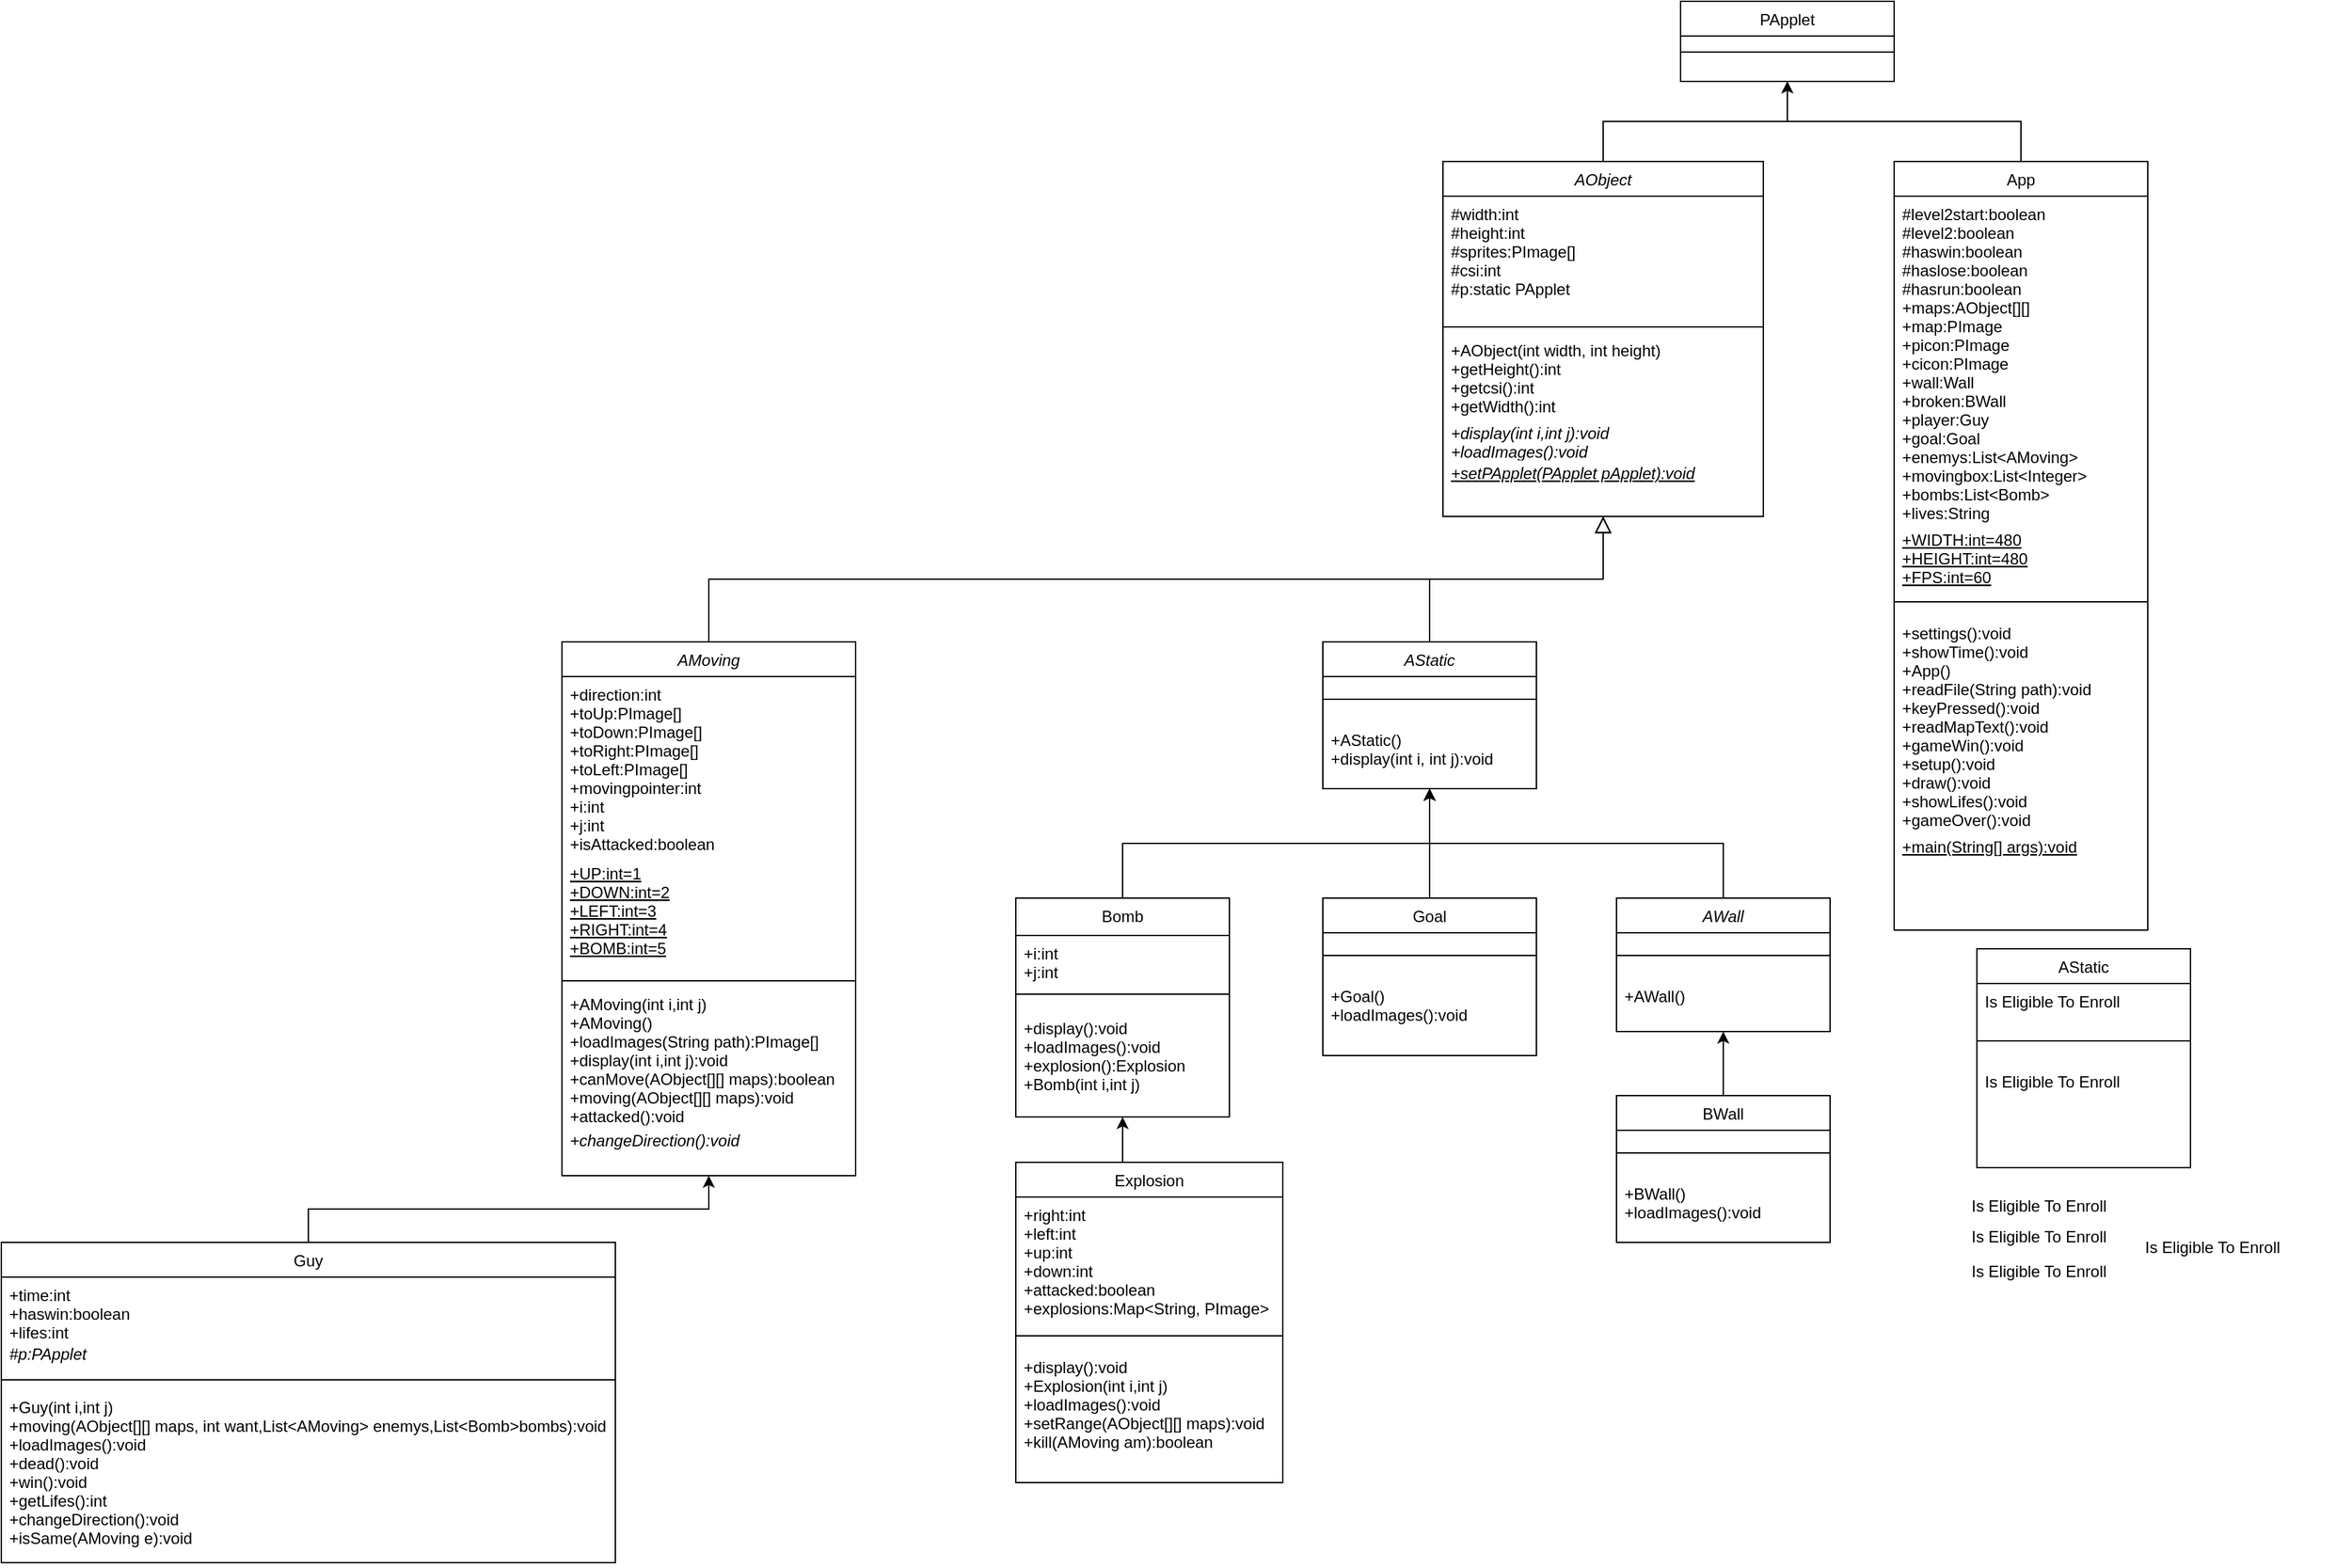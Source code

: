 <mxfile version="15.6.5" type="github">
  <diagram id="C5RBs43oDa-KdzZeNtuy" name="Page-1">
    <mxGraphModel dx="2208" dy="367" grid="1" gridSize="10" guides="1" tooltips="1" connect="1" arrows="1" fold="1" page="1" pageScale="1" pageWidth="827" pageHeight="1169" math="0" shadow="0">
      <root>
        <mxCell id="WIyWlLk6GJQsqaUBKTNV-0" />
        <mxCell id="WIyWlLk6GJQsqaUBKTNV-1" parent="WIyWlLk6GJQsqaUBKTNV-0" />
        <mxCell id="zkfFHV4jXpPFQw0GAbJ--0" value="AObject" style="swimlane;fontStyle=2;align=center;verticalAlign=top;childLayout=stackLayout;horizontal=1;startSize=26;horizontalStack=0;resizeParent=1;resizeLast=0;collapsible=1;marginBottom=0;rounded=0;shadow=0;strokeWidth=1;" parent="WIyWlLk6GJQsqaUBKTNV-1" vertex="1">
          <mxGeometry x="170" y="150" width="240" height="266" as="geometry">
            <mxRectangle x="230" y="140" width="160" height="26" as="alternateBounds" />
          </mxGeometry>
        </mxCell>
        <mxCell id="zkfFHV4jXpPFQw0GAbJ--1" value="#width:int&#xa;#height:int&#xa;#sprites:PImage[]&#xa;#csi:int&#xa;#p:static PApplet" style="text;align=left;verticalAlign=top;spacingLeft=4;spacingRight=4;overflow=hidden;rotatable=0;points=[[0,0.5],[1,0.5]];portConstraint=eastwest;" parent="zkfFHV4jXpPFQw0GAbJ--0" vertex="1">
          <mxGeometry y="26" width="240" height="94" as="geometry" />
        </mxCell>
        <mxCell id="zkfFHV4jXpPFQw0GAbJ--4" value="" style="line;html=1;strokeWidth=1;align=left;verticalAlign=middle;spacingTop=-1;spacingLeft=3;spacingRight=3;rotatable=0;labelPosition=right;points=[];portConstraint=eastwest;" parent="zkfFHV4jXpPFQw0GAbJ--0" vertex="1">
          <mxGeometry y="120" width="240" height="8" as="geometry" />
        </mxCell>
        <mxCell id="zkfFHV4jXpPFQw0GAbJ--5" value="+AObject(int width, int height)&#xa;+getHeight():int&#xa;+getcsi():int&#xa;+getWidth():int" style="text;align=left;verticalAlign=top;spacingLeft=4;spacingRight=4;overflow=hidden;rotatable=0;points=[[0,0.5],[1,0.5]];portConstraint=eastwest;fontStyle=0" parent="zkfFHV4jXpPFQw0GAbJ--0" vertex="1">
          <mxGeometry y="128" width="240" height="62" as="geometry" />
        </mxCell>
        <mxCell id="JcemOZPu-syWpNTQnQ00-8" value="+display(int i,int j):void&#xa;+loadImages():void" style="text;align=left;verticalAlign=top;spacingLeft=4;spacingRight=4;overflow=hidden;rotatable=0;points=[[0,0.5],[1,0.5]];portConstraint=eastwest;fontStyle=2" parent="zkfFHV4jXpPFQw0GAbJ--0" vertex="1">
          <mxGeometry y="190" width="240" height="30" as="geometry" />
        </mxCell>
        <mxCell id="JcemOZPu-syWpNTQnQ00-11" value="+setPApplet(PApplet pApplet):void" style="text;align=left;verticalAlign=top;spacingLeft=4;spacingRight=4;overflow=hidden;rotatable=0;points=[[0,0.5],[1,0.5]];portConstraint=eastwest;fontStyle=6" parent="zkfFHV4jXpPFQw0GAbJ--0" vertex="1">
          <mxGeometry y="220" width="240" height="26" as="geometry" />
        </mxCell>
        <mxCell id="zkfFHV4jXpPFQw0GAbJ--6" value="AMoving" style="swimlane;fontStyle=2;align=center;verticalAlign=top;childLayout=stackLayout;horizontal=1;startSize=26;horizontalStack=0;resizeParent=1;resizeLast=0;collapsible=1;marginBottom=0;rounded=0;shadow=0;strokeWidth=1;" parent="WIyWlLk6GJQsqaUBKTNV-1" vertex="1">
          <mxGeometry x="-490" y="510" width="220" height="400" as="geometry">
            <mxRectangle x="130" y="380" width="160" height="26" as="alternateBounds" />
          </mxGeometry>
        </mxCell>
        <mxCell id="zkfFHV4jXpPFQw0GAbJ--7" value="+direction:int&#xa;+toUp:PImage[]&#xa;+toDown:PImage[]&#xa;+toRight:PImage[]&#xa;+toLeft:PImage[]&#xa;+movingpointer:int&#xa;+i:int&#xa;+j:int&#xa;+isAttacked:boolean&#xa;&#xa;" style="text;align=left;verticalAlign=top;spacingLeft=4;spacingRight=4;overflow=hidden;rotatable=0;points=[[0,0.5],[1,0.5]];portConstraint=eastwest;" parent="zkfFHV4jXpPFQw0GAbJ--6" vertex="1">
          <mxGeometry y="26" width="220" height="134" as="geometry" />
        </mxCell>
        <mxCell id="zkfFHV4jXpPFQw0GAbJ--10" value="+UP:int=1&#xa;+DOWN:int=2&#xa;+LEFT:int=3&#xa;+RIGHT:int=4&#xa;+BOMB:int=5&#xa;&#xa;" style="text;align=left;verticalAlign=top;spacingLeft=4;spacingRight=4;overflow=hidden;rotatable=0;points=[[0,0.5],[1,0.5]];portConstraint=eastwest;fontStyle=4" parent="zkfFHV4jXpPFQw0GAbJ--6" vertex="1">
          <mxGeometry y="160" width="220" height="90" as="geometry" />
        </mxCell>
        <mxCell id="zkfFHV4jXpPFQw0GAbJ--9" value="" style="line;html=1;strokeWidth=1;align=left;verticalAlign=middle;spacingTop=-1;spacingLeft=3;spacingRight=3;rotatable=0;labelPosition=right;points=[];portConstraint=eastwest;" parent="zkfFHV4jXpPFQw0GAbJ--6" vertex="1">
          <mxGeometry y="250" width="220" height="8" as="geometry" />
        </mxCell>
        <mxCell id="zkfFHV4jXpPFQw0GAbJ--11" value="+AMoving(int i,int j)&#xa;+AMoving()&#xa;+loadImages(String path):PImage[]&#xa;+display(int i,int j):void&#xa;+canMove(AObject[][] maps):boolean&#xa;+moving(AObject[][] maps):void&#xa;+attacked():void&#xa;" style="text;align=left;verticalAlign=top;spacingLeft=4;spacingRight=4;overflow=hidden;rotatable=0;points=[[0,0.5],[1,0.5]];portConstraint=eastwest;" parent="zkfFHV4jXpPFQw0GAbJ--6" vertex="1">
          <mxGeometry y="258" width="220" height="102" as="geometry" />
        </mxCell>
        <mxCell id="JcemOZPu-syWpNTQnQ00-12" value="+changeDirection():void" style="text;align=left;verticalAlign=top;spacingLeft=4;spacingRight=4;overflow=hidden;rotatable=0;points=[[0,0.5],[1,0.5]];portConstraint=eastwest;fontStyle=2" parent="zkfFHV4jXpPFQw0GAbJ--6" vertex="1">
          <mxGeometry y="360" width="220" height="30" as="geometry" />
        </mxCell>
        <mxCell id="zkfFHV4jXpPFQw0GAbJ--12" value="" style="endArrow=block;endSize=10;endFill=0;shadow=0;strokeWidth=1;rounded=0;edgeStyle=elbowEdgeStyle;elbow=vertical;" parent="WIyWlLk6GJQsqaUBKTNV-1" source="zkfFHV4jXpPFQw0GAbJ--6" target="zkfFHV4jXpPFQw0GAbJ--0" edge="1">
          <mxGeometry width="160" relative="1" as="geometry">
            <mxPoint x="200" y="203" as="sourcePoint" />
            <mxPoint x="200" y="203" as="targetPoint" />
          </mxGeometry>
        </mxCell>
        <mxCell id="zkfFHV4jXpPFQw0GAbJ--13" value="AStatic" style="swimlane;fontStyle=2;align=center;verticalAlign=top;childLayout=stackLayout;horizontal=1;startSize=26;horizontalStack=0;resizeParent=1;resizeLast=0;collapsible=1;marginBottom=0;rounded=0;shadow=0;strokeWidth=1;" parent="WIyWlLk6GJQsqaUBKTNV-1" vertex="1">
          <mxGeometry x="80" y="510" width="160" height="110" as="geometry">
            <mxRectangle x="340" y="380" width="170" height="26" as="alternateBounds" />
          </mxGeometry>
        </mxCell>
        <mxCell id="zkfFHV4jXpPFQw0GAbJ--15" value="" style="line;html=1;strokeWidth=1;align=left;verticalAlign=middle;spacingTop=-1;spacingLeft=3;spacingRight=3;rotatable=0;labelPosition=right;points=[];portConstraint=eastwest;" parent="zkfFHV4jXpPFQw0GAbJ--13" vertex="1">
          <mxGeometry y="26" width="160" height="34" as="geometry" />
        </mxCell>
        <mxCell id="JcemOZPu-syWpNTQnQ00-14" value="+AStatic()&#xa;+display(int i, int j):void" style="text;align=left;verticalAlign=top;spacingLeft=4;spacingRight=4;overflow=hidden;rotatable=0;points=[[0,0.5],[1,0.5]];portConstraint=eastwest;fontStyle=0" parent="zkfFHV4jXpPFQw0GAbJ--13" vertex="1">
          <mxGeometry y="60" width="160" height="40" as="geometry" />
        </mxCell>
        <mxCell id="zkfFHV4jXpPFQw0GAbJ--16" value="" style="endArrow=block;endSize=10;endFill=0;shadow=0;strokeWidth=1;rounded=0;edgeStyle=elbowEdgeStyle;elbow=vertical;" parent="WIyWlLk6GJQsqaUBKTNV-1" source="zkfFHV4jXpPFQw0GAbJ--13" target="zkfFHV4jXpPFQw0GAbJ--0" edge="1">
          <mxGeometry width="160" relative="1" as="geometry">
            <mxPoint x="210" y="373" as="sourcePoint" />
            <mxPoint x="310" y="271" as="targetPoint" />
          </mxGeometry>
        </mxCell>
        <mxCell id="JcemOZPu-syWpNTQnQ00-6" style="edgeStyle=orthogonalEdgeStyle;rounded=0;orthogonalLoop=1;jettySize=auto;html=1;exitX=0.5;exitY=0;exitDx=0;exitDy=0;entryX=0.5;entryY=1;entryDx=0;entryDy=0;fontColor=default;" parent="WIyWlLk6GJQsqaUBKTNV-1" source="zkfFHV4jXpPFQw0GAbJ--17" target="JcemOZPu-syWpNTQnQ00-0" edge="1">
          <mxGeometry relative="1" as="geometry" />
        </mxCell>
        <mxCell id="zkfFHV4jXpPFQw0GAbJ--17" value="App" style="swimlane;fontStyle=0;align=center;verticalAlign=top;childLayout=stackLayout;horizontal=1;startSize=26;horizontalStack=0;resizeParent=1;resizeLast=0;collapsible=1;marginBottom=0;rounded=0;shadow=0;strokeWidth=1;" parent="WIyWlLk6GJQsqaUBKTNV-1" vertex="1">
          <mxGeometry x="508" y="150" width="190" height="576" as="geometry">
            <mxRectangle x="550" y="140" width="160" height="26" as="alternateBounds" />
          </mxGeometry>
        </mxCell>
        <mxCell id="zkfFHV4jXpPFQw0GAbJ--22" value="#level2start:boolean&#xa;#level2:boolean&#xa;#haswin:boolean&#xa;#haslose:boolean&#xa;#hasrun:boolean&#xa;+maps:AObject[][]&#xa;+map:PImage&#xa;+picon:PImage&#xa;+cicon:PImage&#xa;+wall:Wall&#xa;+broken:BWall&#xa;+player:Guy&#xa;+goal:Goal&#xa;+enemys:List&lt;AMoving&gt;&#xa;+movingbox:List&lt;Integer&gt;&#xa;+bombs:List&lt;Bomb&gt;&#xa;+lives:String&#xa;" style="text;align=left;verticalAlign=top;spacingLeft=4;spacingRight=4;overflow=hidden;rotatable=0;points=[[0,0.5],[1,0.5]];portConstraint=eastwest;rounded=0;shadow=0;html=0;" parent="zkfFHV4jXpPFQw0GAbJ--17" vertex="1">
          <mxGeometry y="26" width="190" height="244" as="geometry" />
        </mxCell>
        <mxCell id="zkfFHV4jXpPFQw0GAbJ--14" value="+WIDTH:int=480&#xa;+HEIGHT:int=480&#xa;+FPS:int=60" style="text;align=left;verticalAlign=top;spacingLeft=4;spacingRight=4;overflow=hidden;rotatable=0;points=[[0,0.5],[1,0.5]];portConstraint=eastwest;fontStyle=4" parent="zkfFHV4jXpPFQw0GAbJ--17" vertex="1">
          <mxGeometry y="270" width="190" height="50" as="geometry" />
        </mxCell>
        <mxCell id="zkfFHV4jXpPFQw0GAbJ--23" value="" style="line;html=1;strokeWidth=1;align=left;verticalAlign=middle;spacingTop=-1;spacingLeft=3;spacingRight=3;rotatable=0;labelPosition=right;points=[];portConstraint=eastwest;" parent="zkfFHV4jXpPFQw0GAbJ--17" vertex="1">
          <mxGeometry y="320" width="190" height="20" as="geometry" />
        </mxCell>
        <mxCell id="zkfFHV4jXpPFQw0GAbJ--24" value="+settings():void&#xa;+showTime():void&#xa;+App()&#xa;+readFile(String path):void&#xa;+keyPressed():void&#xa;+readMapText():void&#xa;+gameWin():void&#xa;+setup():void&#xa;+draw():void&#xa;+showLifes():void&#xa;+gameOver():void&#xa;" style="text;align=left;verticalAlign=top;spacingLeft=4;spacingRight=4;overflow=hidden;rotatable=0;points=[[0,0.5],[1,0.5]];portConstraint=eastwest;" parent="zkfFHV4jXpPFQw0GAbJ--17" vertex="1">
          <mxGeometry y="340" width="190" height="160" as="geometry" />
        </mxCell>
        <mxCell id="JcemOZPu-syWpNTQnQ00-10" value="+main(String[] args):void" style="text;align=left;verticalAlign=top;spacingLeft=4;spacingRight=4;overflow=hidden;rotatable=0;points=[[0,0.5],[1,0.5]];portConstraint=eastwest;fontStyle=4" parent="zkfFHV4jXpPFQw0GAbJ--17" vertex="1">
          <mxGeometry y="500" width="190" height="26" as="geometry" />
        </mxCell>
        <mxCell id="zkfFHV4jXpPFQw0GAbJ--26" value="" style="endArrow=open;shadow=0;strokeWidth=1;rounded=0;endFill=1;edgeStyle=elbowEdgeStyle;elbow=vertical;entryX=0.5;entryY=1;entryDx=0;entryDy=0;" parent="WIyWlLk6GJQsqaUBKTNV-1" source="zkfFHV4jXpPFQw0GAbJ--0" target="JcemOZPu-syWpNTQnQ00-0" edge="1">
          <mxGeometry x="0.5" y="41" relative="1" as="geometry">
            <mxPoint x="380" y="192" as="sourcePoint" />
            <mxPoint x="540" y="192" as="targetPoint" />
            <mxPoint x="-40" y="32" as="offset" />
          </mxGeometry>
        </mxCell>
        <mxCell id="JcemOZPu-syWpNTQnQ00-0" value="PApplet" style="swimlane;fontStyle=0;align=center;verticalAlign=top;childLayout=stackLayout;horizontal=1;startSize=26;horizontalStack=0;resizeParent=1;resizeLast=0;collapsible=1;marginBottom=0;rounded=0;shadow=0;strokeWidth=1;fontColor=default;" parent="WIyWlLk6GJQsqaUBKTNV-1" vertex="1">
          <mxGeometry x="348" y="30" width="160" height="60" as="geometry">
            <mxRectangle x="230" y="140" width="160" height="26" as="alternateBounds" />
          </mxGeometry>
        </mxCell>
        <mxCell id="JcemOZPu-syWpNTQnQ00-4" value="" style="line;html=1;strokeWidth=1;align=left;verticalAlign=middle;spacingTop=-1;spacingLeft=3;spacingRight=3;rotatable=0;labelPosition=right;points=[];portConstraint=eastwest;" parent="JcemOZPu-syWpNTQnQ00-0" vertex="1">
          <mxGeometry y="26" width="160" height="24" as="geometry" />
        </mxCell>
        <mxCell id="JcemOZPu-syWpNTQnQ00-25" style="edgeStyle=orthogonalEdgeStyle;rounded=0;orthogonalLoop=1;jettySize=auto;html=1;exitX=0.5;exitY=0;exitDx=0;exitDy=0;entryX=0.5;entryY=1;entryDx=0;entryDy=0;fontColor=default;" parent="WIyWlLk6GJQsqaUBKTNV-1" source="JcemOZPu-syWpNTQnQ00-16" target="zkfFHV4jXpPFQw0GAbJ--13" edge="1">
          <mxGeometry relative="1" as="geometry" />
        </mxCell>
        <mxCell id="JcemOZPu-syWpNTQnQ00-16" value="AWall" style="swimlane;fontStyle=2;align=center;verticalAlign=top;childLayout=stackLayout;horizontal=1;startSize=26;horizontalStack=0;resizeParent=1;resizeLast=0;collapsible=1;marginBottom=0;rounded=0;shadow=0;strokeWidth=1;" parent="WIyWlLk6GJQsqaUBKTNV-1" vertex="1">
          <mxGeometry x="300" y="702" width="160" height="100" as="geometry">
            <mxRectangle x="340" y="380" width="170" height="26" as="alternateBounds" />
          </mxGeometry>
        </mxCell>
        <mxCell id="JcemOZPu-syWpNTQnQ00-17" value="" style="line;html=1;strokeWidth=1;align=left;verticalAlign=middle;spacingTop=-1;spacingLeft=3;spacingRight=3;rotatable=0;labelPosition=right;points=[];portConstraint=eastwest;" parent="JcemOZPu-syWpNTQnQ00-16" vertex="1">
          <mxGeometry y="26" width="160" height="34" as="geometry" />
        </mxCell>
        <mxCell id="JcemOZPu-syWpNTQnQ00-19" value="+AWall()" style="text;align=left;verticalAlign=top;spacingLeft=4;spacingRight=4;overflow=hidden;rotatable=0;points=[[0,0.5],[1,0.5]];portConstraint=eastwest;fontStyle=0" parent="JcemOZPu-syWpNTQnQ00-16" vertex="1">
          <mxGeometry y="60" width="160" height="30" as="geometry" />
        </mxCell>
        <mxCell id="JcemOZPu-syWpNTQnQ00-20" value="AStatic" style="swimlane;fontStyle=0;align=center;verticalAlign=top;childLayout=stackLayout;horizontal=1;startSize=26;horizontalStack=0;resizeParent=1;resizeLast=0;collapsible=1;marginBottom=0;rounded=0;shadow=0;strokeWidth=1;fontColor=default;" parent="WIyWlLk6GJQsqaUBKTNV-1" vertex="1">
          <mxGeometry x="570" y="740" width="160" height="164" as="geometry">
            <mxRectangle x="340" y="380" width="170" height="26" as="alternateBounds" />
          </mxGeometry>
        </mxCell>
        <mxCell id="JcemOZPu-syWpNTQnQ00-21" value="Is Eligible To Enroll" style="text;align=left;verticalAlign=top;spacingLeft=4;spacingRight=4;overflow=hidden;rotatable=0;points=[[0,0.5],[1,0.5]];portConstraint=eastwest;fontStyle=0" parent="JcemOZPu-syWpNTQnQ00-20" vertex="1">
          <mxGeometry y="26" width="160" height="26" as="geometry" />
        </mxCell>
        <mxCell id="JcemOZPu-syWpNTQnQ00-22" value="" style="line;html=1;strokeWidth=1;align=left;verticalAlign=middle;spacingTop=-1;spacingLeft=3;spacingRight=3;rotatable=0;labelPosition=right;points=[];portConstraint=eastwest;" parent="JcemOZPu-syWpNTQnQ00-20" vertex="1">
          <mxGeometry y="52" width="160" height="34" as="geometry" />
        </mxCell>
        <mxCell id="JcemOZPu-syWpNTQnQ00-23" value="Is Eligible To Enroll" style="text;align=left;verticalAlign=top;spacingLeft=4;spacingRight=4;overflow=hidden;rotatable=0;points=[[0,0.5],[1,0.5]];portConstraint=eastwest;fontStyle=0" parent="JcemOZPu-syWpNTQnQ00-20" vertex="1">
          <mxGeometry y="86" width="160" height="26" as="geometry" />
        </mxCell>
        <mxCell id="JcemOZPu-syWpNTQnQ00-9" value="Is Eligible To Enroll" style="text;align=left;verticalAlign=top;spacingLeft=4;spacingRight=4;overflow=hidden;rotatable=0;points=[[0,0.5],[1,0.5]];portConstraint=eastwest;fontStyle=0" parent="WIyWlLk6GJQsqaUBKTNV-1" vertex="1">
          <mxGeometry x="560" y="968" width="160" height="26" as="geometry" />
        </mxCell>
        <mxCell id="JcemOZPu-syWpNTQnQ00-18" value="Is Eligible To Enroll" style="text;align=left;verticalAlign=top;spacingLeft=4;spacingRight=4;overflow=hidden;rotatable=0;points=[[0,0.5],[1,0.5]];portConstraint=eastwest;fontStyle=0" parent="WIyWlLk6GJQsqaUBKTNV-1" vertex="1">
          <mxGeometry x="560" y="942" width="160" height="26" as="geometry" />
        </mxCell>
        <mxCell id="bW1JPuPlStXa-n2mIW_j-4" style="edgeStyle=orthogonalEdgeStyle;rounded=0;orthogonalLoop=1;jettySize=auto;html=1;exitX=0.5;exitY=0;exitDx=0;exitDy=0;entryX=0.5;entryY=1;entryDx=0;entryDy=0;fontColor=default;" edge="1" parent="WIyWlLk6GJQsqaUBKTNV-1" source="bW1JPuPlStXa-n2mIW_j-0" target="zkfFHV4jXpPFQw0GAbJ--13">
          <mxGeometry relative="1" as="geometry" />
        </mxCell>
        <mxCell id="bW1JPuPlStXa-n2mIW_j-0" value="Bomb" style="swimlane;fontStyle=0;align=center;verticalAlign=top;childLayout=stackLayout;horizontal=1;startSize=28;horizontalStack=0;resizeParent=1;resizeLast=0;collapsible=1;marginBottom=0;rounded=0;shadow=0;strokeWidth=1;fontColor=default;" vertex="1" parent="WIyWlLk6GJQsqaUBKTNV-1">
          <mxGeometry x="-150" y="702" width="160" height="164" as="geometry">
            <mxRectangle x="340" y="380" width="170" height="26" as="alternateBounds" />
          </mxGeometry>
        </mxCell>
        <mxCell id="bW1JPuPlStXa-n2mIW_j-1" value="+i:int&#xa;+j:int" style="text;align=left;verticalAlign=top;spacingLeft=4;spacingRight=4;overflow=hidden;rotatable=0;points=[[0,0.5],[1,0.5]];portConstraint=eastwest;fontStyle=0" vertex="1" parent="bW1JPuPlStXa-n2mIW_j-0">
          <mxGeometry y="28" width="160" height="32" as="geometry" />
        </mxCell>
        <mxCell id="bW1JPuPlStXa-n2mIW_j-2" value="" style="line;html=1;strokeWidth=1;align=left;verticalAlign=middle;spacingTop=-1;spacingLeft=3;spacingRight=3;rotatable=0;labelPosition=right;points=[];portConstraint=eastwest;" vertex="1" parent="bW1JPuPlStXa-n2mIW_j-0">
          <mxGeometry y="60" width="160" height="24" as="geometry" />
        </mxCell>
        <mxCell id="bW1JPuPlStXa-n2mIW_j-3" value="+display():void&#xa;+loadImages():void&#xa;+explosion():Explosion&#xa;+Bomb(int i,int j)" style="text;align=left;verticalAlign=top;spacingLeft=4;spacingRight=4;overflow=hidden;rotatable=0;points=[[0,0.5],[1,0.5]];portConstraint=eastwest;fontStyle=0" vertex="1" parent="bW1JPuPlStXa-n2mIW_j-0">
          <mxGeometry y="84" width="160" height="70" as="geometry" />
        </mxCell>
        <mxCell id="bW1JPuPlStXa-n2mIW_j-9" style="edgeStyle=orthogonalEdgeStyle;rounded=0;orthogonalLoop=1;jettySize=auto;html=1;exitX=0.5;exitY=0;exitDx=0;exitDy=0;entryX=0.5;entryY=1;entryDx=0;entryDy=0;fontColor=default;" edge="1" parent="WIyWlLk6GJQsqaUBKTNV-1" source="bW1JPuPlStXa-n2mIW_j-5" target="JcemOZPu-syWpNTQnQ00-16">
          <mxGeometry relative="1" as="geometry" />
        </mxCell>
        <mxCell id="bW1JPuPlStXa-n2mIW_j-5" value="BWall" style="swimlane;fontStyle=0;align=center;verticalAlign=top;childLayout=stackLayout;horizontal=1;startSize=26;horizontalStack=0;resizeParent=1;resizeLast=0;collapsible=1;marginBottom=0;rounded=0;shadow=0;strokeWidth=1;fontColor=default;" vertex="1" parent="WIyWlLk6GJQsqaUBKTNV-1">
          <mxGeometry x="300" y="850" width="160" height="110" as="geometry">
            <mxRectangle x="340" y="380" width="170" height="26" as="alternateBounds" />
          </mxGeometry>
        </mxCell>
        <mxCell id="bW1JPuPlStXa-n2mIW_j-7" value="" style="line;html=1;strokeWidth=1;align=left;verticalAlign=middle;spacingTop=-1;spacingLeft=3;spacingRight=3;rotatable=0;labelPosition=right;points=[];portConstraint=eastwest;" vertex="1" parent="bW1JPuPlStXa-n2mIW_j-5">
          <mxGeometry y="26" width="160" height="34" as="geometry" />
        </mxCell>
        <mxCell id="bW1JPuPlStXa-n2mIW_j-8" value="+BWall()&#xa;+loadImages():void" style="text;align=left;verticalAlign=top;spacingLeft=4;spacingRight=4;overflow=hidden;rotatable=0;points=[[0,0.5],[1,0.5]];portConstraint=eastwest;fontStyle=0" vertex="1" parent="bW1JPuPlStXa-n2mIW_j-5">
          <mxGeometry y="60" width="160" height="50" as="geometry" />
        </mxCell>
        <mxCell id="bW1JPuPlStXa-n2mIW_j-6" value="Is Eligible To Enroll" style="text;align=left;verticalAlign=top;spacingLeft=4;spacingRight=4;overflow=hidden;rotatable=0;points=[[0,0.5],[1,0.5]];portConstraint=eastwest;fontStyle=0" vertex="1" parent="WIyWlLk6GJQsqaUBKTNV-1">
          <mxGeometry x="560" y="919" width="160" height="26" as="geometry" />
        </mxCell>
        <mxCell id="bW1JPuPlStXa-n2mIW_j-14" style="edgeStyle=orthogonalEdgeStyle;rounded=0;orthogonalLoop=1;jettySize=auto;html=1;exitX=0.5;exitY=0;exitDx=0;exitDy=0;entryX=0.5;entryY=1;entryDx=0;entryDy=0;fontColor=default;" edge="1" parent="WIyWlLk6GJQsqaUBKTNV-1" source="bW1JPuPlStXa-n2mIW_j-10" target="bW1JPuPlStXa-n2mIW_j-0">
          <mxGeometry relative="1" as="geometry" />
        </mxCell>
        <mxCell id="bW1JPuPlStXa-n2mIW_j-10" value="Explosion" style="swimlane;fontStyle=0;align=center;verticalAlign=top;childLayout=stackLayout;horizontal=1;startSize=26;horizontalStack=0;resizeParent=1;resizeLast=0;collapsible=1;marginBottom=0;rounded=0;shadow=0;strokeWidth=1;fontColor=default;" vertex="1" parent="WIyWlLk6GJQsqaUBKTNV-1">
          <mxGeometry x="-150" y="900" width="200" height="240" as="geometry">
            <mxRectangle x="340" y="380" width="170" height="26" as="alternateBounds" />
          </mxGeometry>
        </mxCell>
        <mxCell id="bW1JPuPlStXa-n2mIW_j-11" value="+right:int&#xa;+left:int&#xa;+up:int&#xa;+down:int&#xa;+attacked:boolean&#xa;+explosions:Map&lt;String, PImage&gt;" style="text;align=left;verticalAlign=top;spacingLeft=4;spacingRight=4;overflow=hidden;rotatable=0;points=[[0,0.5],[1,0.5]];portConstraint=eastwest;fontStyle=0" vertex="1" parent="bW1JPuPlStXa-n2mIW_j-10">
          <mxGeometry y="26" width="200" height="94" as="geometry" />
        </mxCell>
        <mxCell id="bW1JPuPlStXa-n2mIW_j-12" value="" style="line;html=1;strokeWidth=1;align=left;verticalAlign=middle;spacingTop=-1;spacingLeft=3;spacingRight=3;rotatable=0;labelPosition=right;points=[];portConstraint=eastwest;" vertex="1" parent="bW1JPuPlStXa-n2mIW_j-10">
          <mxGeometry y="120" width="200" height="20" as="geometry" />
        </mxCell>
        <mxCell id="bW1JPuPlStXa-n2mIW_j-13" value="+display():void&#xa;+Explosion(int i,int j)&#xa;+loadImages():void&#xa;+setRange(AObject[][] maps):void&#xa;+kill(AMoving am):boolean&#xa;&#xa;" style="text;align=left;verticalAlign=top;spacingLeft=4;spacingRight=4;overflow=hidden;rotatable=0;points=[[0,0.5],[1,0.5]];portConstraint=eastwest;fontStyle=0" vertex="1" parent="bW1JPuPlStXa-n2mIW_j-10">
          <mxGeometry y="140" width="200" height="86" as="geometry" />
        </mxCell>
        <mxCell id="bW1JPuPlStXa-n2mIW_j-19" style="edgeStyle=orthogonalEdgeStyle;rounded=0;orthogonalLoop=1;jettySize=auto;html=1;exitX=0.5;exitY=0;exitDx=0;exitDy=0;entryX=0.5;entryY=1;entryDx=0;entryDy=0;fontColor=default;" edge="1" parent="WIyWlLk6GJQsqaUBKTNV-1" source="bW1JPuPlStXa-n2mIW_j-15" target="zkfFHV4jXpPFQw0GAbJ--13">
          <mxGeometry relative="1" as="geometry" />
        </mxCell>
        <mxCell id="bW1JPuPlStXa-n2mIW_j-15" value="Goal" style="swimlane;fontStyle=0;align=center;verticalAlign=top;childLayout=stackLayout;horizontal=1;startSize=26;horizontalStack=0;resizeParent=1;resizeLast=0;collapsible=1;marginBottom=0;rounded=0;shadow=0;strokeWidth=1;fontColor=default;" vertex="1" parent="WIyWlLk6GJQsqaUBKTNV-1">
          <mxGeometry x="80" y="702" width="160" height="118" as="geometry">
            <mxRectangle x="340" y="380" width="170" height="26" as="alternateBounds" />
          </mxGeometry>
        </mxCell>
        <mxCell id="bW1JPuPlStXa-n2mIW_j-17" value="" style="line;html=1;strokeWidth=1;align=left;verticalAlign=middle;spacingTop=-1;spacingLeft=3;spacingRight=3;rotatable=0;labelPosition=right;points=[];portConstraint=eastwest;" vertex="1" parent="bW1JPuPlStXa-n2mIW_j-15">
          <mxGeometry y="26" width="160" height="34" as="geometry" />
        </mxCell>
        <mxCell id="bW1JPuPlStXa-n2mIW_j-18" value="+Goal()&#xa;+loadImages():void" style="text;align=left;verticalAlign=top;spacingLeft=4;spacingRight=4;overflow=hidden;rotatable=0;points=[[0,0.5],[1,0.5]];portConstraint=eastwest;fontStyle=0" vertex="1" parent="bW1JPuPlStXa-n2mIW_j-15">
          <mxGeometry y="60" width="160" height="40" as="geometry" />
        </mxCell>
        <mxCell id="bW1JPuPlStXa-n2mIW_j-16" value="Is Eligible To Enroll" style="text;align=left;verticalAlign=top;spacingLeft=4;spacingRight=4;overflow=hidden;rotatable=0;points=[[0,0.5],[1,0.5]];portConstraint=eastwest;fontStyle=0" vertex="1" parent="WIyWlLk6GJQsqaUBKTNV-1">
          <mxGeometry x="690" y="950" width="160" height="26" as="geometry" />
        </mxCell>
        <mxCell id="bW1JPuPlStXa-n2mIW_j-26" style="edgeStyle=orthogonalEdgeStyle;rounded=0;orthogonalLoop=1;jettySize=auto;html=1;exitX=0.5;exitY=0;exitDx=0;exitDy=0;fontColor=default;entryX=0.5;entryY=1;entryDx=0;entryDy=0;" edge="1" parent="WIyWlLk6GJQsqaUBKTNV-1" source="bW1JPuPlStXa-n2mIW_j-20" target="zkfFHV4jXpPFQw0GAbJ--6">
          <mxGeometry relative="1" as="geometry">
            <mxPoint x="-370" y="920" as="targetPoint" />
          </mxGeometry>
        </mxCell>
        <mxCell id="bW1JPuPlStXa-n2mIW_j-20" value="Guy" style="swimlane;fontStyle=0;align=center;verticalAlign=top;childLayout=stackLayout;horizontal=1;startSize=26;horizontalStack=0;resizeParent=1;resizeLast=0;collapsible=1;marginBottom=0;rounded=0;shadow=0;strokeWidth=1;fontColor=default;" vertex="1" parent="WIyWlLk6GJQsqaUBKTNV-1">
          <mxGeometry x="-910" y="960" width="460" height="240" as="geometry">
            <mxRectangle x="340" y="380" width="170" height="26" as="alternateBounds" />
          </mxGeometry>
        </mxCell>
        <mxCell id="bW1JPuPlStXa-n2mIW_j-21" value="+time:int&#xa;+haswin:boolean&#xa;+lifes:int" style="text;align=left;verticalAlign=top;spacingLeft=4;spacingRight=4;overflow=hidden;rotatable=0;points=[[0,0.5],[1,0.5]];portConstraint=eastwest;fontStyle=0" vertex="1" parent="bW1JPuPlStXa-n2mIW_j-20">
          <mxGeometry y="26" width="460" height="44" as="geometry" />
        </mxCell>
        <mxCell id="JcemOZPu-syWpNTQnQ00-24" value="#p:PApplet" style="text;align=left;verticalAlign=top;spacingLeft=4;spacingRight=4;overflow=hidden;rotatable=0;points=[[0,0.5],[1,0.5]];portConstraint=eastwest;fontStyle=2;fontColor=default;" parent="bW1JPuPlStXa-n2mIW_j-20" vertex="1">
          <mxGeometry y="70" width="460" height="26" as="geometry" />
        </mxCell>
        <mxCell id="bW1JPuPlStXa-n2mIW_j-22" value="" style="line;html=1;strokeWidth=1;align=left;verticalAlign=middle;spacingTop=-1;spacingLeft=3;spacingRight=3;rotatable=0;labelPosition=right;points=[];portConstraint=eastwest;" vertex="1" parent="bW1JPuPlStXa-n2mIW_j-20">
          <mxGeometry y="96" width="460" height="14" as="geometry" />
        </mxCell>
        <mxCell id="bW1JPuPlStXa-n2mIW_j-23" value="+Guy(int i,int j)&#xa;+moving(AObject[][] maps, int want,List&lt;AMoving&gt; enemys,List&lt;Bomb&gt;bombs):void&#xa;+loadImages():void&#xa;+dead():void&#xa;+win():void&#xa;+getLifes():int&#xa;+changeDirection():void&#xa;+isSame(AMoving e):void&#xa;" style="text;align=left;verticalAlign=top;spacingLeft=4;spacingRight=4;overflow=hidden;rotatable=0;points=[[0,0.5],[1,0.5]];portConstraint=eastwest;fontStyle=0" vertex="1" parent="bW1JPuPlStXa-n2mIW_j-20">
          <mxGeometry y="110" width="460" height="130" as="geometry" />
        </mxCell>
      </root>
    </mxGraphModel>
  </diagram>
</mxfile>
